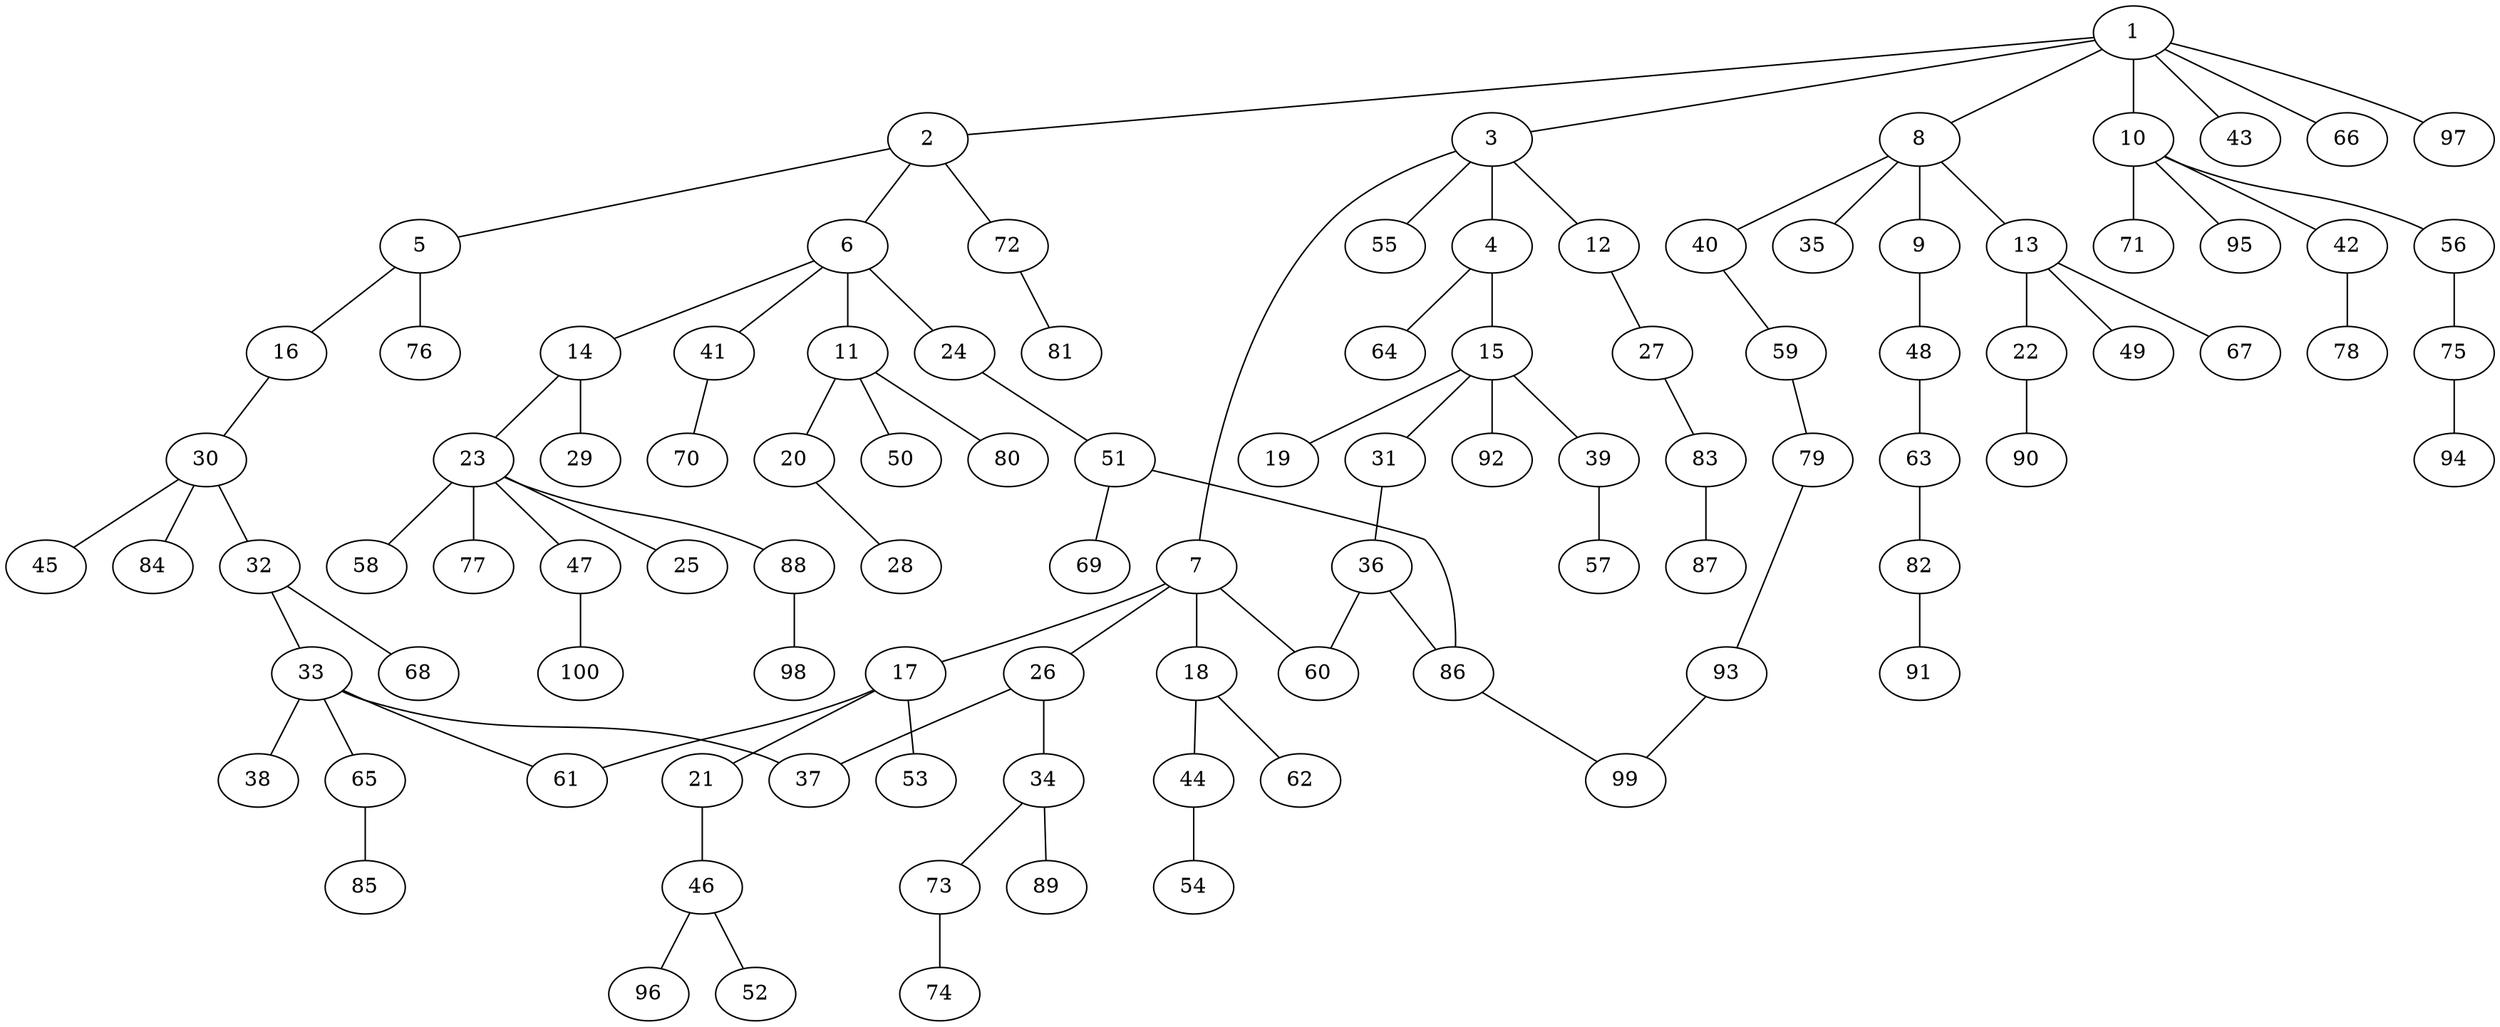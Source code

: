 graph graphname {1--2
1--3
1--8
1--10
1--43
1--66
1--97
2--5
2--6
2--72
3--4
3--7
3--12
3--55
4--15
4--64
5--16
5--76
6--11
6--14
6--24
6--41
7--17
7--18
7--26
7--60
8--9
8--13
8--35
8--40
9--48
10--42
10--56
10--71
10--95
11--20
11--50
11--80
12--27
13--22
13--49
13--67
14--23
14--29
15--19
15--31
15--39
15--92
16--30
17--21
17--53
17--61
18--44
18--62
20--28
21--46
22--90
23--25
23--47
23--58
23--77
23--88
24--51
26--34
26--37
27--83
30--32
30--45
30--84
31--36
32--33
32--68
33--37
33--38
33--61
33--65
34--73
34--89
36--60
36--86
39--57
40--59
41--70
42--78
44--54
46--52
46--96
47--100
48--63
51--69
51--86
56--75
59--79
63--82
65--85
72--81
73--74
75--94
79--93
82--91
83--87
86--99
88--98
93--99
}